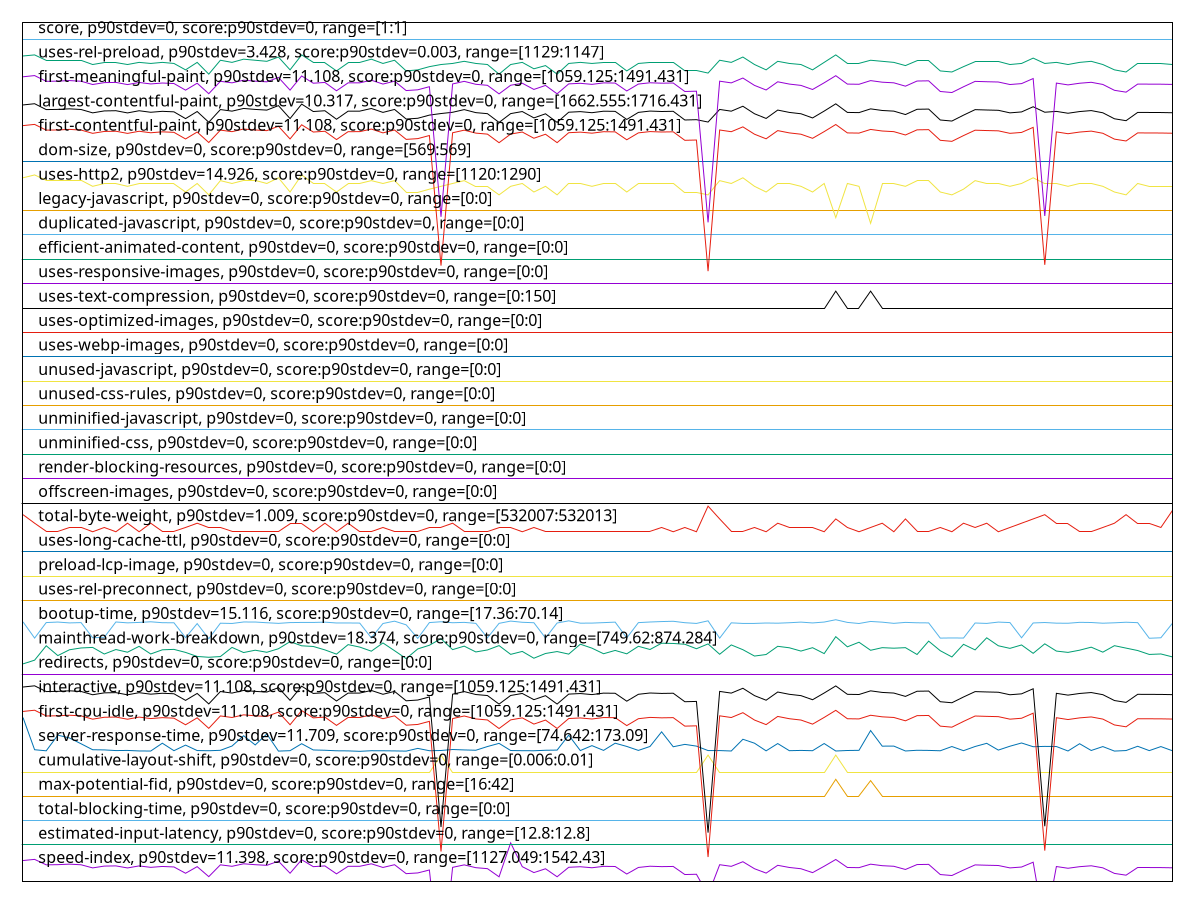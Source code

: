 reset

$speedIndexP90Stdev11398ScoreP90Stdev0Range1127049154243 <<EOF
0 0.859165092420902
1 0.9062742441698397
2 0.6821180355356411
3 0.6897534881236851
4 0.711108894580871
5 0.6855221748144764
6 0.5574454112464942
7 0.6311712735015682
8 0.6394390370070582
9 0.5550195643305003
10 0.6384448374513205
11 0.5798665996274259
12 0.6161787442010827
13 0.5960243308072286
14 0.3379341029366927
15 0.6088335978833115
16 0.19925519530635327
17 0.6831917710558315
18 0.622792159645833
19 0.7257435120412872
20 0.688433191113667
21 0.6627510281899269
22 0.8338328877407726
23 0.33896807047465316
24 0.8920969585050607
25 0.6082291245534286
26 0.6382937191188489
27 0.31376312333766876
28 0.6220803127639272
29 0.6231341642930026
30 0.7249640595895883
31 0.5753688408372781
32 0.6877531586175429
33 0.3215019726795063
34 0.35109332825639683
35 0.47193231905863087
36 -3.923965286793667
37 0.5796598061198317
38 0.6811954183479187
39 0.5659597362418083
40 0.5265456890542559
41 0.1920969585050578
42 1.5823150995825905
43 0.6079825630636044
44 0.3653342426927395
45 0.5216542272400382
46 0.1941251255987595
47 0.5821810961931746
48 0.6047215885207962
49 0.5633469798093387
50 0.6207282013681272
51 0.6149101455679684
52 0.30615550833718075
53 0.5753171424603849
54 0.6258861086632805
55 0.609302860073619
56 0.6168508231007621
57 0.28519380490407187
58 0.2968458236972822
59 -0.5551506432395321
60 0.687876439362455
61 0.6213525586891286
62 0.810250474278746
63 0.5232449465292142
64 0.3441299545680323
65 0.663784995727891
66 0.5747444835162803
67 0.5231773409594282
68 0.36313109647723607
69 0.6246175100301627
70 0.9020349772641865
71 0.5740922886077193
72 0.5669539357975424
73 0.7098363191495274
74 0.6483430882282164
75 0.6234364009579494
76 0.49298151205264773
77 0.6940484302044609
78 0.7015924164333747
79 0.2851659673165088
80 0.2448054421518968
81 0.4694468201692956
82 0.6800063556792608
83 0.6664335433443682
84 0.6552666939343545
85 0.5574056432642607
86 0.5927633562644168
87 0.7907084878112229
88 -1.9461734644904567
89 0.6132200063232176
90 0.5426517218571583
91 0.6072031106119091
92 0.644107798120789
93 0.560189402020324
94 0.3314757826226362
95 0.25920145171893694
96 0.5741081958006085
97 0.5722391006358265
98 0.5700120936309787
99 0.5614619774516605
EOF

$estimatedInputLatencyP90Stdev0ScoreP90Stdev0Range128128 <<EOF
0 1.5000000000001847
1 1.5000000000001847
2 1.5000000000001847
3 1.5000000000001847
4 1.5000000000001847
5 1.5000000000001847
6 1.5000000000001847
7 1.5000000000001847
8 1.5000000000001847
9 1.5000000000001847
10 1.5000000000001847
11 1.5000000000001847
12 1.5000000000001847
13 1.5000000000001847
14 1.5000000000001847
15 1.5000000000001847
16 1.5000000000001847
17 1.5000000000001847
18 1.5000000000001847
19 1.5000000000001847
20 1.5000000000001847
21 1.5000000000001847
22 1.5000000000001847
23 1.5000000000001847
24 1.5000000000001847
25 1.5000000000001847
26 1.5000000000001847
27 1.5000000000001847
28 1.5000000000001847
29 1.5000000000001847
30 1.5000000000001847
31 1.5000000000001847
32 1.5000000000001847
33 1.5000000000001847
34 1.5000000000001847
35 1.5000000000001847
36 1.5000000000001847
37 1.5000000000001847
38 1.5000000000001847
39 1.5000000000001847
40 1.5000000000001847
41 1.5000000000001847
42 1.5000000000001847
43 1.5000000000001847
44 1.5000000000001847
45 1.5000000000001847
46 1.5000000000001847
47 1.5000000000001847
48 1.5000000000001847
49 1.5000000000001847
50 1.5000000000001847
51 1.5000000000001847
52 1.5000000000001847
53 1.5000000000001847
54 1.5000000000001847
55 1.5000000000001847
56 1.5000000000001847
57 1.5000000000001847
58 1.5000000000001847
59 1.5000000000001847
60 1.5000000000001847
61 1.5000000000001847
62 1.5000000000001847
63 1.5000000000001847
64 1.5000000000001847
65 1.5000000000001847
66 1.5000000000001847
67 1.5000000000001847
68 1.5000000000001847
69 1.5000000000001847
70 1.5000000000001847
71 1.5000000000001847
72 1.5000000000001847
73 1.5000000000001847
74 1.5000000000001847
75 1.5000000000001847
76 1.5000000000001847
77 1.5000000000001847
78 1.5000000000001847
79 1.5000000000001847
80 1.5000000000001847
81 1.5000000000001847
82 1.5000000000001847
83 1.5000000000001847
84 1.5000000000001847
85 1.5000000000001847
86 1.5000000000001847
87 1.5000000000001847
88 1.5000000000001847
89 1.5000000000001847
90 1.5000000000001847
91 1.5000000000001847
92 1.5000000000001847
93 1.5000000000001847
94 1.5000000000001847
95 1.5000000000001847
96 1.5000000000001847
97 1.5000000000001847
98 1.5000000000001847
99 1.5000000000001847
EOF

$totalBlockingTimeP90Stdev0ScoreP90Stdev0Range00 <<EOF
0 2.5
1 2.5
2 2.5
3 2.5
4 2.5
5 2.5
6 2.5
7 2.5
8 2.5
9 2.5
10 2.5
11 2.5
12 2.5
13 2.5
14 2.5
15 2.5
16 2.5
17 2.5
18 2.5
19 2.5
20 2.5
21 2.5
22 2.5
23 2.5
24 2.5
25 2.5
26 2.5
27 2.5
28 2.5
29 2.5
30 2.5
31 2.5
32 2.5
33 2.5
34 2.5
35 2.5
36 2.5
37 2.5
38 2.5
39 2.5
40 2.5
41 2.5
42 2.5
43 2.5
44 2.5
45 2.5
46 2.5
47 2.5
48 2.5
49 2.5
50 2.5
51 2.5
52 2.5
53 2.5
54 2.5
55 2.5
56 2.5
57 2.5
58 2.5
59 2.5
60 2.5
61 2.5
62 2.5
63 2.5
64 2.5
65 2.5
66 2.5
67 2.5
68 2.5
69 2.5
70 2.5
71 2.5
72 2.5
73 2.5
74 2.5
75 2.5
76 2.5
77 2.5
78 2.5
79 2.5
80 2.5
81 2.5
82 2.5
83 2.5
84 2.5
85 2.5
86 2.5
87 2.5
88 2.5
89 2.5
90 2.5
91 2.5
92 2.5
93 2.5
94 2.5
95 2.5
96 2.5
97 2.5
98 2.5
99 2.5
EOF

$maxPotentialFidP90Stdev0ScoreP90Stdev0Range1642 <<EOF
0 3.486538461538461
1 3.486538461538461
2 3.486538461538461
3 3.486538461538461
4 3.486538461538461
5 3.486538461538461
6 3.486538461538461
7 3.486538461538461
8 3.486538461538461
9 3.486538461538461
10 3.486538461538461
11 3.486538461538461
12 3.486538461538461
13 3.486538461538461
14 3.486538461538461
15 3.486538461538461
16 3.486538461538461
17 3.486538461538461
18 3.486538461538461
19 3.486538461538461
20 3.486538461538461
21 3.486538461538461
22 3.486538461538461
23 3.486538461538461
24 3.486538461538461
25 3.486538461538461
26 3.486538461538461
27 3.486538461538461
28 3.486538461538461
29 3.486538461538461
30 3.486538461538461
31 3.486538461538461
32 3.486538461538461
33 3.486538461538461
34 3.486538461538461
35 3.486538461538461
36 3.486538461538461
37 3.486538461538461
38 3.486538461538461
39 3.486538461538461
40 3.486538461538461
41 3.486538461538461
42 3.486538461538461
43 3.486538461538461
44 3.486538461538461
45 3.486538461538461
46 3.486538461538461
47 3.486538461538461
48 3.486538461538461
49 3.486538461538461
50 3.486538461538461
51 3.486538461538461
52 3.486538461538461
53 3.486538461538461
54 3.486538461538461
55 3.486538461538461
56 3.486538461538461
57 3.486538461538461
58 3.486538461538461
59 3.486538461538461
60 3.486538461538461
61 3.486538461538461
62 3.486538461538461
63 3.486538461538461
64 3.486538461538461
65 3.486538461538461
66 3.486538461538461
67 3.486538461538461
68 3.486538461538461
69 3.486538461538461
70 4.186538461538461
71 3.486538461538461
72 3.486538461538461
73 4.132692307692308
74 3.486538461538461
75 3.486538461538461
76 3.486538461538461
77 3.486538461538461
78 3.486538461538461
79 3.486538461538461
80 3.486538461538461
81 3.486538461538461
82 3.486538461538461
83 3.486538461538461
84 3.486538461538461
85 3.486538461538461
86 3.486538461538461
87 3.486538461538461
88 3.486538461538461
89 3.486538461538461
90 3.486538461538461
91 3.486538461538461
92 3.486538461538461
93 3.486538461538461
94 3.486538461538461
95 3.486538461538461
96 3.486538461538461
97 3.486538461538461
98 3.486538461538461
99 3.486538461538461
EOF

$cumulativeLayoutShiftP90Stdev0ScoreP90Stdev0Range0006001 <<EOF
0 4.479000000000001
1 4.479000000000001
2 4.479000000000001
3 4.479000000000001
4 4.479000000000001
5 4.479000000000001
6 4.479000000000001
7 4.479000000000001
8 4.479000000000001
9 4.479000000000001
10 4.479000000000001
11 4.479000000000001
12 4.479000000000001
13 4.479000000000001
14 4.479000000000001
15 4.479000000000001
16 4.479000000000001
17 4.479000000000001
18 4.479000000000001
19 4.479000000000001
20 4.479000000000001
21 4.479000000000001
22 4.479000000000001
23 4.479000000000001
24 4.479000000000001
25 4.479000000000001
26 4.479000000000001
27 4.479000000000001
28 4.479000000000001
29 4.479000000000001
30 4.479000000000001
31 4.479000000000001
32 4.479000000000001
33 4.479000000000001
34 4.479000000000001
35 4.479000000000001
36 5.179000000000001
37 4.479000000000001
38 4.479000000000001
39 4.479000000000001
40 4.479000000000001
41 4.479000000000001
42 4.479000000000001
43 4.479000000000001
44 4.479000000000001
45 4.479000000000001
46 4.479000000000001
47 4.479000000000001
48 4.479000000000001
49 4.479000000000001
50 4.479000000000001
51 4.479000000000001
52 4.479000000000001
53 4.479000000000001
54 4.479000000000001
55 4.479000000000001
56 4.479000000000001
57 4.479000000000001
58 4.479000000000001
59 5.179000000000001
60 4.479000000000001
61 4.479000000000001
62 4.479000000000001
63 4.479000000000001
64 4.479000000000001
65 4.479000000000001
66 4.479000000000001
67 4.479000000000001
68 4.479000000000001
69 4.479000000000001
70 5.179000000000001
71 4.479000000000001
72 4.479000000000001
73 4.479000000000001
74 4.479000000000001
75 4.479000000000001
76 4.479000000000001
77 4.479000000000001
78 4.479000000000001
79 4.479000000000001
80 4.479000000000001
81 4.479000000000001
82 4.479000000000001
83 4.479000000000001
84 4.479000000000001
85 4.479000000000001
86 4.479000000000001
87 4.479000000000001
88 4.479000000000001
89 4.479000000000001
90 4.479000000000001
91 4.479000000000001
92 4.479000000000001
93 4.479000000000001
94 4.479000000000001
95 4.479000000000001
96 4.479000000000001
97 4.479000000000001
98 4.479000000000001
99 4.479000000000001
EOF

$serverResponseTimeP90Stdev11709ScoreP90Stdev0Range7464217309 <<EOF
0 6.7181291762151725
1 5.3983507015639445
2 5.354475817151127
3 5.995474088368914
4 5.880116069633739
5 5.642505005427571
6 5.3979004141036455
7 5.391132030716037
8 5.3641851405138095
9 5.3697293048687325
10 5.3482843645720255
11 5.344738350822176
12 5.665652595183532
13 5.359668194427692
14 5.587358863024162
15 5.364987215052466
16 5.357205684879186
17 5.374527680617536
18 5.549788003055522
19 5.971580710006834
20 5.594563462388935
21 6.0430075583966545
22 5.3423461986893415
23 5.359414907731274
24 5.645037872391749
25 5.3891620230772315
26 5.376807260885297
27 5.355080890925903
28 5.350943874884412
29 5.332819804607405
30 5.357557471957544
31 5.35565782173441
32 5.349761870301129
33 5.34113605113979
34 5.4534546295179505
35 5.35764190085635
36 5.367210509387689
37 5.407539380050657
38 5.390147026896634
39 5.377398263176938
40 5.529271780645679
41 5.659432999638161
42 5.366366220399629
43 5.358964620270976
44 5.356558396655007
45 5.376356973424999
46 5.383660073171711
47 5.99461572789772
48 5.364156997547541
49 5.5662516383226786
50 5.371403811361717
51 5.665694809632935
52 5.533282153338961
53 5.370756523137538
54 5.531832790576126
55 6.131503115828408
56 5.519984601777026
57 5.617753266594299
58 5.5465374904514935
59 5.364438427210228
60 5.363988139749929
61 5.3462158565512805
62 5.826588147790776
63 5.665962167812487
64 5.352984239938889
65 5.651637397981747
66 5.359175692517991
67 5.370151449362762
68 5.358584690226349
69 5.6523269006553285
70 5.3460469987536685
71 5.3670416515900765
72 5.373908535359626
73 6.183666103807341
74 5.545088127688658
75 5.547817995416716
76 5.346989788123667
77 5.3761740441442525
78 5.370432879025449
79 5.355967394363365
80 5.529440638443291
81 5.359780766292767
82 5.530890001206126
83 5.661093434648011
84 5.383519358340369
85 5.542161259196719
86 5.675108631849796
87 5.521659108270011
88 5.5352240180114975
89 5.5298487114541865
90 5.346849073292324
91 5.644643870863988
92 5.367829654645599
93 5.527470630804486
94 5.343007558396654
95 5.3649168576367945
96 5.539923893378361
97 5.361849274313512
98 5.527878703815381
99 5.354855747195754
EOF

$firstCpuIdleP90Stdev11108ScoreP90Stdev0Range10591251491431 <<EOF
0 6.967509846587973
1 7.016944686220736
2 6.781722318270337
3 6.789734718413417
4 6.812144400063591
5 6.785294513334126
6 6.650894847184134
7 6.728260412940664
8 6.73693633997059
9 6.6483492408886775
10 6.735893058701958
11 6.6744229263542785
12 6.712527731409718
13 6.691378333532054
14 6.420546689320776
15 6.704819969397079
16 6.275021471722113
17 6.782849062040459
18 6.719467638408652
19 6.827501500337824
20 6.7883492408886745
21 6.761399199157424
22 6.940927039863279
23 6.421631701840148
24 7.002067495330074
25 6.704185654385757
26 6.7357344799491266
27 6.395182435117846
28 6.718720649020309
29 6.719826527165054
30 6.826683567823217
31 6.669703121894994
32 6.787635636500934
33 6.4033033365128595
34 6.434355560192362
35 6.561160138706732
36 1.230539535392115
37 6.674205923850405
38 6.780754153253049
39 6.659829507968681
40 6.618469665355114
41 6.2675098465879735
42 6.621182196653553
43 6.703926920631133
44 6.4492995210842174
45 6.613336721513452
46 6.2696381403759815
47 6.67685168514765
48 6.700504958070027
49 6.657087764794724
50 6.717301786494975
51 6.711196504510951
52 6.387199246850283
53 6.669648871269029
54 6.722714329716624
55 6.705312398155872
56 6.713232989547318
57 6.365202704582494
58 6.377429961050833
59 1.0033879913358383
60 6.78776500337824
61 6.7179569671316735
62 6.916180408171378
63 6.615005971543258
64 6.427048418186882
65 6.762484211676803
66 6.669047941258299
67 6.614935028416998
68 6.446987609792938
69 6.721383102817857
70 7.0124961348913
71 6.668363548746079
72 6.660872789237313
73 6.81080900003974
74 6.746279967012438
75 6.72014368467072
76 6.583248489726163
77 6.794241693493898
78 6.802158111760264
79 6.365173492706969
80 6.3228204463256645
81 6.5585519355351565
82 6.7795063888557685
83 6.765263512976432
84 6.753545377767178
85 6.650853115933387
86 6.687956370970944
87 6.895673671555183
88 1.2651987301776924
89 6.709422926354279
90 6.635370821906921
91 6.703108988116529
92 6.741835588808076
93 6.653774303485555
94 6.413769534199755
95 6.337927159095425
96 6.668380241246371
97 6.66641887246135
98 6.664081922419616
99 6.6551097035094
EOF

$interactiveP90Stdev11108ScoreP90Stdev0Range10591251491431 <<EOF
0 7.967509846587973
1 8.016944686220736
2 7.781722318270337
3 7.789734718413417
4 7.812144400063591
5 7.785294513334126
6 7.650894847184134
7 7.728260412940664
8 7.73693633997059
9 7.6483492408886775
10 7.735893058701958
11 7.6744229263542785
12 7.712527731409718
13 7.691378333532054
14 7.420546689320776
15 7.704819969397079
16 7.275021471722113
17 7.782849062040459
18 7.719467638408652
19 7.827501500337824
20 7.7883492408886745
21 7.761399199157424
22 7.940927039863279
23 7.421631701840148
24 8.002067495330074
25 7.704185654385757
26 7.7357344799491266
27 7.395182435117846
28 7.718720649020309
29 7.719826527165054
30 7.826683567823217
31 7.669703121894994
32 7.787635636500934
33 7.4033033365128595
34 7.434355560192362
35 7.561160138706732
36 2.230539535392115
37 7.674205923850405
38 7.780754153253049
39 7.659829507968681
40 7.618469665355114
41 7.2675098465879735
42 7.621182196653553
43 7.703926920631133
44 7.4492995210842174
45 7.613336721513452
46 7.2696381403759815
47 7.67685168514765
48 7.700504958070027
49 7.657087764794724
50 7.717301786494975
51 7.711196504510951
52 7.387199246850283
53 7.669648871269029
54 7.722714329716624
55 7.705312398155872
56 7.713232989547318
57 7.365202704582494
58 7.377429961050833
59 2.0033879913358383
60 7.78776500337824
61 7.7179569671316735
62 7.916180408171378
63 7.615005971543258
64 7.427048418186882
65 7.762484211676803
66 7.669047941258299
67 7.614935028416998
68 7.446987609792938
69 7.721383102817857
70 8.0124961348913
71 7.668363548746079
72 7.660872789237313
73 7.81080900003974
74 7.746279967012438
75 7.72014368467072
76 7.583248489726163
77 7.794241693493898
78 7.802158111760264
79 7.365173492706969
80 7.3228204463256645
81 7.5585519355351565
82 7.7795063888557685
83 7.765263512976432
84 7.753545377767178
85 7.650853115933387
86 7.687956370970944
87 7.895673671555183
88 2.2651987301776924
89 7.709422926354279
90 7.635370821906921
91 7.703108988116529
92 7.741835588808076
93 7.653774303485555
94 7.413769534199755
95 7.337927159095425
96 7.668380241246371
97 7.66641887246135
98 7.664081922419616
99 7.6551097035094
EOF

$redirectsP90Stdev0ScoreP90Stdev0Range00 <<EOF
0 8.5
1 8.5
2 8.5
3 8.5
4 8.5
5 8.5
6 8.5
7 8.5
8 8.5
9 8.5
10 8.5
11 8.5
12 8.5
13 8.5
14 8.5
15 8.5
16 8.5
17 8.5
18 8.5
19 8.5
20 8.5
21 8.5
22 8.5
23 8.5
24 8.5
25 8.5
26 8.5
27 8.5
28 8.5
29 8.5
30 8.5
31 8.5
32 8.5
33 8.5
34 8.5
35 8.5
36 8.5
37 8.5
38 8.5
39 8.5
40 8.5
41 8.5
42 8.5
43 8.5
44 8.5
45 8.5
46 8.5
47 8.5
48 8.5
49 8.5
50 8.5
51 8.5
52 8.5
53 8.5
54 8.5
55 8.5
56 8.5
57 8.5
58 8.5
59 8.5
60 8.5
61 8.5
62 8.5
63 8.5
64 8.5
65 8.5
66 8.5
67 8.5
68 8.5
69 8.5
70 8.5
71 8.5
72 8.5
73 8.5
74 8.5
75 8.5
76 8.5
77 8.5
78 8.5
79 8.5
80 8.5
81 8.5
82 8.5
83 8.5
84 8.5
85 8.5
86 8.5
87 8.5
88 8.5
89 8.5
90 8.5
91 8.5
92 8.5
93 8.5
94 8.5
95 8.5
96 8.5
97 8.5
98 8.5
99 8.5
EOF

$mainthreadWorkBreakdownP90Stdev18374ScoreP90Stdev0Range74962874284 <<EOF
0 8.91517378189069
1 9.06810082315047
2 9.657369190653922
3 9.25513492509842
4 9.4935264584079
5 9.567502633058954
6 9.58990664144384
7 9.319519607341892
8 9.503440053172454
9 9.39335262538986
10 9.634106242650445
11 9.321738534689917
12 9.491844368321484
13 9.509488419653362
14 9.38515690986247
15 9.219846822434683
16 9.186419755611228
17 9.215874226698707
18 9.590264532951586
19 9.380039061301702
20 9.47577503962371
21 9.390632649930984
22 9.535721867171123
23 9.826723452119232
24 9.656367094432234
25 9.628773659185036
26 9.488838079656428
27 9.314867017741193
28 9.704539291374822
29 9.604222301753676
30 9.436049082263924
31 9.77286078020349
32 9.454909964722125
33 9.131340252569153
34 9.528635615317755
35 9.678627946214025
36 9.9467244746664
37 9.499682192341123
38 9.642480903931698
39 9.404447262129967
40 9.48572442353904
41 9.664777544864258
42 9.305776573444453
43 9.425741806840843
44 9.147481159568489
45 9.341279411012835
46 9.420623958280078
47 9.315582800756687
48 9.721861240349718
49 9.559915333094743
50 9.330864768137431
51 9.46639828212077
52 9.32775111202004
53 9.635788332736851
54 9.504907408354217
55 9.761980878368018
56 9.752031494452684
57 9.719177054041623
58 9.536258704432743
59 9.733492714351454
60 9.309749169180435
61 9.691905721151391
62 9.496568536223736
63 9.236452988394092
64 9.29872611074186
65 9.63550201953066
66 9.574803619816967
67 9.439914310547579
68 9.579169896211468
69 9.33673418886446
70 10.03057845493123
71 9.614171685669007
72 9.802565775346395
73 9.472589805204766
74 9.579778311774636
75 9.557982718952921
76 9.580279359885482
77 9.30026504422517
78 9.84748115956849
79 9.454731018968248
80 9.200091211207123
81 9.717065494145924
82 9.488515977299464
83 9.983730456567313
84 9.6574049798047
85 9.551146991154972
86 9.690653100874279
87 9.347828825604587
88 9.737214786032006
89 9.440272202055322
90 9.386123216933383
91 9.476347666036098
92 9.600249706017696
93 9.395750498491747
94 9.661127051485256
95 9.561525844879593
96 9.462747788741762
97 9.302269236668543
98 9.32166695638837
99 9.200878572524164
EOF

$bootupTimeP90Stdev15116ScoreP90Stdev0Range17367014 <<EOF
0 10.637281186783548
1 9.97197437626433
2 10.60789817936615
3 10.629256911665543
4 10.594150708024276
5 10.606600134861768
6 9.986547875927176
7 10.004366486850978
8 10.632207012811868
9 10.59627478084963
10 10.61397538772758
11 10.639759271746462
12 10.602528995279838
13 10.599106877950103
14 9.99168105192178
15 10.566124747134188
16 9.945600472016185
17 10.582232299393123
18 10.570962913014162
19 10.63167599460553
20 10.630141942009441
21 10.600463924477411
22 10.575447066756576
23 10.607308159136885
24 10.613208361429535
25 10.612913351314903
26 10.625303776129469
27 10.591141604855025
28 10.591613621038437
29 10.58701146325017
30 9.981237693863791
31 10.56966486850978
32 10.665661159811194
33 10.514910991233986
34 9.959465947403912
35 10.60754416722859
36 10.641470330411329
37 10.600817936614972
38 10.615627444369522
39 10.575683074848282
40 9.98076567768038
41 10.575919082939986
42 10.668729265003373
43 10.619816587997304
44 10.60117194875253
45 9.9776975724882
46 10.589548550236008
47 10.679585637221848
48 10.583766351989212
49 10.586362440997977
50 10.605420094403238
51 10.626011800404587
52 9.981001685772085
53 10.605361092380312
54 10.631144976399192
55 10.649258597437628
56 10.661059002022927
57 10.602646999325692
58 10.572968981793663
59 10.679349629130142
60 9.968729265003372
61 10.59662879298719
62 10.57267397167903
63 10.573677006068781
64 10.5901975724882
65 10.58246830748483
66 10.601289952798382
67 10.626660822656778
68 10.59291166554282
69 10.62878489548213
70 10.724132164531357
71 10.615037424140256
72 10.570018880647337
73 10.654037761294674
74 10.624536749831424
75 10.57621409305462
76 10.61533243425489
77 10.599342886041807
78 10.594681726230615
79 9.971738368172623
80 9.978405596763318
81 9.973390424814566
82 10.590138570465275
83 10.573263991908295
84 10.627486850977748
85 10.60754416722859
86 9.984777815239381
87 10.591613621038437
88 10.609904248145652
89 10.583707349966286
90 10.579990222521916
91 10.617220498988537
92 10.610671274443696
93 10.581642279163859
94 10.59863486176669
95 10.621468644639245
96 10.604417060013487
97 9.965189143627782
98 9.985190829399865
99 10.581819285232637
EOF

$usesRelPreconnectP90Stdev0ScoreP90Stdev0Range00 <<EOF
0 11.5
1 11.5
2 11.5
3 11.5
4 11.5
5 11.5
6 11.5
7 11.5
8 11.5
9 11.5
10 11.5
11 11.5
12 11.5
13 11.5
14 11.5
15 11.5
16 11.5
17 11.5
18 11.5
19 11.5
20 11.5
21 11.5
22 11.5
23 11.5
24 11.5
25 11.5
26 11.5
27 11.5
28 11.5
29 11.5
30 11.5
31 11.5
32 11.5
33 11.5
34 11.5
35 11.5
36 11.5
37 11.5
38 11.5
39 11.5
40 11.5
41 11.5
42 11.5
43 11.5
44 11.5
45 11.5
46 11.5
47 11.5
48 11.5
49 11.5
50 11.5
51 11.5
52 11.5
53 11.5
54 11.5
55 11.5
56 11.5
57 11.5
58 11.5
59 11.5
60 11.5
61 11.5
62 11.5
63 11.5
64 11.5
65 11.5
66 11.5
67 11.5
68 11.5
69 11.5
70 11.5
71 11.5
72 11.5
73 11.5
74 11.5
75 11.5
76 11.5
77 11.5
78 11.5
79 11.5
80 11.5
81 11.5
82 11.5
83 11.5
84 11.5
85 11.5
86 11.5
87 11.5
88 11.5
89 11.5
90 11.5
91 11.5
92 11.5
93 11.5
94 11.5
95 11.5
96 11.5
97 11.5
98 11.5
99 11.5
EOF

$preloadLcpImageP90Stdev0ScoreP90Stdev0Range00 <<EOF
0 12.5
1 12.5
2 12.5
3 12.5
4 12.5
5 12.5
6 12.5
7 12.5
8 12.5
9 12.5
10 12.5
11 12.5
12 12.5
13 12.5
14 12.5
15 12.5
16 12.5
17 12.5
18 12.5
19 12.5
20 12.5
21 12.5
22 12.5
23 12.5
24 12.5
25 12.5
26 12.5
27 12.5
28 12.5
29 12.5
30 12.5
31 12.5
32 12.5
33 12.5
34 12.5
35 12.5
36 12.5
37 12.5
38 12.5
39 12.5
40 12.5
41 12.5
42 12.5
43 12.5
44 12.5
45 12.5
46 12.5
47 12.5
48 12.5
49 12.5
50 12.5
51 12.5
52 12.5
53 12.5
54 12.5
55 12.5
56 12.5
57 12.5
58 12.5
59 12.5
60 12.5
61 12.5
62 12.5
63 12.5
64 12.5
65 12.5
66 12.5
67 12.5
68 12.5
69 12.5
70 12.5
71 12.5
72 12.5
73 12.5
74 12.5
75 12.5
76 12.5
77 12.5
78 12.5
79 12.5
80 12.5
81 12.5
82 12.5
83 12.5
84 12.5
85 12.5
86 12.5
87 12.5
88 12.5
89 12.5
90 12.5
91 12.5
92 12.5
93 12.5
94 12.5
95 12.5
96 12.5
97 12.5
98 12.5
99 12.5
EOF

$usesLongCacheTtlP90Stdev0ScoreP90Stdev0Range00 <<EOF
0 13.5
1 13.5
2 13.5
3 13.5
4 13.5
5 13.5
6 13.5
7 13.5
8 13.5
9 13.5
10 13.5
11 13.5
12 13.5
13 13.5
14 13.5
15 13.5
16 13.5
17 13.5
18 13.5
19 13.5
20 13.5
21 13.5
22 13.5
23 13.5
24 13.5
25 13.5
26 13.5
27 13.5
28 13.5
29 13.5
30 13.5
31 13.5
32 13.5
33 13.5
34 13.5
35 13.5
36 13.5
37 13.5
38 13.5
39 13.5
40 13.5
41 13.5
42 13.5
43 13.5
44 13.5
45 13.5
46 13.5
47 13.5
48 13.5
49 13.5
50 13.5
51 13.5
52 13.5
53 13.5
54 13.5
55 13.5
56 13.5
57 13.5
58 13.5
59 13.5
60 13.5
61 13.5
62 13.5
63 13.5
64 13.5
65 13.5
66 13.5
67 13.5
68 13.5
69 13.5
70 13.5
71 13.5
72 13.5
73 13.5
74 13.5
75 13.5
76 13.5
77 13.5
78 13.5
79 13.5
80 13.5
81 13.5
82 13.5
83 13.5
84 13.5
85 13.5
86 13.5
87 13.5
88 13.5
89 13.5
90 13.5
91 13.5
92 13.5
93 13.5
94 13.5
95 13.5
96 13.5
97 13.5
98 13.5
99 13.5
EOF

$totalByteWeightP90Stdev1009ScoreP90Stdev0Range532007532013 <<EOF
0 15.02850000000035
1 14.67850000000908
2 14.32850000000326
3 14.32850000000326
4 14.50350000000617
5 14.50350000000617
6 14.32850000000326
7 14.50350000000617
8 14.32850000000326
9 14.67850000000908
10 14.32850000000326
11 14.67850000000908
12 14.32850000000326
13 14.32850000000326
14 14.50350000000617
15 14.67850000000908
16 14.50350000000617
17 14.50350000000617
18 14.32850000000326
19 14.32850000000326
20 14.32850000000326
21 14.32850000000326
22 14.32850000000326
23 14.67850000000908
24 14.67850000000908
25 14.32850000000326
26 14.67850000000908
27 14.32850000000326
28 14.67850000000908
29 14.32850000000326
30 14.32850000000326
31 14.50350000000617
32 14.32850000000326
33 14.32850000000326
34 14.32850000000326
35 14.50350000000617
36 14.50350000000617
37 14.67850000000908
38 14.32850000000326
39 14.32850000000326
40 14.32850000000326
41 14.50350000000617
42 14.50350000000617
43 14.32850000000326
44 14.50350000000617
45 14.32850000000326
46 14.32850000000326
47 14.32850000000326
48 14.32850000000326
49 14.32850000000326
50 14.32850000000326
51 14.32850000000326
52 14.32850000000326
53 14.32850000000326
54 14.32850000000326
55 14.50350000000617
56 14.32850000000326
57 14.50350000000617
58 14.32850000000326
59 15.37850000000617
60 14.85350000001199
61 14.32850000000326
62 14.32850000000326
63 14.50350000000617
64 14.32850000000326
65 14.67850000000908
66 14.50350000000617
67 14.50350000000617
68 14.50350000000617
69 14.32850000000326
70 14.85350000001199
71 14.50350000000617
72 14.32850000000326
73 14.50350000000617
74 14.67850000000908
75 14.32850000000326
76 14.85350000001199
77 14.32850000000326
78 14.32850000000326
79 14.50350000000617
80 14.32850000000326
81 14.67850000000908
82 14.50350000000617
83 14.67850000000908
84 14.32850000000326
85 14.50350000000617
86 14.67850000000908
87 14.85350000001199
88 15.02850000000035
89 14.67850000000908
90 14.67850000000908
91 14.32850000000326
92 14.32850000000326
93 14.50350000000617
94 14.67850000000908
95 15.02850000000035
96 14.67850000000908
97 14.67850000000908
98 14.50350000000617
99 15.20350000000326
EOF

$offscreenImagesP90Stdev0ScoreP90Stdev0Range00 <<EOF
0 15.5
1 15.5
2 15.5
3 15.5
4 15.5
5 15.5
6 15.5
7 15.5
8 15.5
9 15.5
10 15.5
11 15.5
12 15.5
13 15.5
14 15.5
15 15.5
16 15.5
17 15.5
18 15.5
19 15.5
20 15.5
21 15.5
22 15.5
23 15.5
24 15.5
25 15.5
26 15.5
27 15.5
28 15.5
29 15.5
30 15.5
31 15.5
32 15.5
33 15.5
34 15.5
35 15.5
36 15.5
37 15.5
38 15.5
39 15.5
40 15.5
41 15.5
42 15.5
43 15.5
44 15.5
45 15.5
46 15.5
47 15.5
48 15.5
49 15.5
50 15.5
51 15.5
52 15.5
53 15.5
54 15.5
55 15.5
56 15.5
57 15.5
58 15.5
59 15.5
60 15.5
61 15.5
62 15.5
63 15.5
64 15.5
65 15.5
66 15.5
67 15.5
68 15.5
69 15.5
70 15.5
71 15.5
72 15.5
73 15.5
74 15.5
75 15.5
76 15.5
77 15.5
78 15.5
79 15.5
80 15.5
81 15.5
82 15.5
83 15.5
84 15.5
85 15.5
86 15.5
87 15.5
88 15.5
89 15.5
90 15.5
91 15.5
92 15.5
93 15.5
94 15.5
95 15.5
96 15.5
97 15.5
98 15.5
99 15.5
EOF

$renderBlockingResourcesP90Stdev0ScoreP90Stdev0Range00 <<EOF
0 16.5
1 16.5
2 16.5
3 16.5
4 16.5
5 16.5
6 16.5
7 16.5
8 16.5
9 16.5
10 16.5
11 16.5
12 16.5
13 16.5
14 16.5
15 16.5
16 16.5
17 16.5
18 16.5
19 16.5
20 16.5
21 16.5
22 16.5
23 16.5
24 16.5
25 16.5
26 16.5
27 16.5
28 16.5
29 16.5
30 16.5
31 16.5
32 16.5
33 16.5
34 16.5
35 16.5
36 16.5
37 16.5
38 16.5
39 16.5
40 16.5
41 16.5
42 16.5
43 16.5
44 16.5
45 16.5
46 16.5
47 16.5
48 16.5
49 16.5
50 16.5
51 16.5
52 16.5
53 16.5
54 16.5
55 16.5
56 16.5
57 16.5
58 16.5
59 16.5
60 16.5
61 16.5
62 16.5
63 16.5
64 16.5
65 16.5
66 16.5
67 16.5
68 16.5
69 16.5
70 16.5
71 16.5
72 16.5
73 16.5
74 16.5
75 16.5
76 16.5
77 16.5
78 16.5
79 16.5
80 16.5
81 16.5
82 16.5
83 16.5
84 16.5
85 16.5
86 16.5
87 16.5
88 16.5
89 16.5
90 16.5
91 16.5
92 16.5
93 16.5
94 16.5
95 16.5
96 16.5
97 16.5
98 16.5
99 16.5
EOF

$unminifiedCssP90Stdev0ScoreP90Stdev0Range00 <<EOF
0 17.5
1 17.5
2 17.5
3 17.5
4 17.5
5 17.5
6 17.5
7 17.5
8 17.5
9 17.5
10 17.5
11 17.5
12 17.5
13 17.5
14 17.5
15 17.5
16 17.5
17 17.5
18 17.5
19 17.5
20 17.5
21 17.5
22 17.5
23 17.5
24 17.5
25 17.5
26 17.5
27 17.5
28 17.5
29 17.5
30 17.5
31 17.5
32 17.5
33 17.5
34 17.5
35 17.5
36 17.5
37 17.5
38 17.5
39 17.5
40 17.5
41 17.5
42 17.5
43 17.5
44 17.5
45 17.5
46 17.5
47 17.5
48 17.5
49 17.5
50 17.5
51 17.5
52 17.5
53 17.5
54 17.5
55 17.5
56 17.5
57 17.5
58 17.5
59 17.5
60 17.5
61 17.5
62 17.5
63 17.5
64 17.5
65 17.5
66 17.5
67 17.5
68 17.5
69 17.5
70 17.5
71 17.5
72 17.5
73 17.5
74 17.5
75 17.5
76 17.5
77 17.5
78 17.5
79 17.5
80 17.5
81 17.5
82 17.5
83 17.5
84 17.5
85 17.5
86 17.5
87 17.5
88 17.5
89 17.5
90 17.5
91 17.5
92 17.5
93 17.5
94 17.5
95 17.5
96 17.5
97 17.5
98 17.5
99 17.5
EOF

$unminifiedJavascriptP90Stdev0ScoreP90Stdev0Range00 <<EOF
0 18.5
1 18.5
2 18.5
3 18.5
4 18.5
5 18.5
6 18.5
7 18.5
8 18.5
9 18.5
10 18.5
11 18.5
12 18.5
13 18.5
14 18.5
15 18.5
16 18.5
17 18.5
18 18.5
19 18.5
20 18.5
21 18.5
22 18.5
23 18.5
24 18.5
25 18.5
26 18.5
27 18.5
28 18.5
29 18.5
30 18.5
31 18.5
32 18.5
33 18.5
34 18.5
35 18.5
36 18.5
37 18.5
38 18.5
39 18.5
40 18.5
41 18.5
42 18.5
43 18.5
44 18.5
45 18.5
46 18.5
47 18.5
48 18.5
49 18.5
50 18.5
51 18.5
52 18.5
53 18.5
54 18.5
55 18.5
56 18.5
57 18.5
58 18.5
59 18.5
60 18.5
61 18.5
62 18.5
63 18.5
64 18.5
65 18.5
66 18.5
67 18.5
68 18.5
69 18.5
70 18.5
71 18.5
72 18.5
73 18.5
74 18.5
75 18.5
76 18.5
77 18.5
78 18.5
79 18.5
80 18.5
81 18.5
82 18.5
83 18.5
84 18.5
85 18.5
86 18.5
87 18.5
88 18.5
89 18.5
90 18.5
91 18.5
92 18.5
93 18.5
94 18.5
95 18.5
96 18.5
97 18.5
98 18.5
99 18.5
EOF

$unusedCssRulesP90Stdev0ScoreP90Stdev0Range00 <<EOF
0 19.5
1 19.5
2 19.5
3 19.5
4 19.5
5 19.5
6 19.5
7 19.5
8 19.5
9 19.5
10 19.5
11 19.5
12 19.5
13 19.5
14 19.5
15 19.5
16 19.5
17 19.5
18 19.5
19 19.5
20 19.5
21 19.5
22 19.5
23 19.5
24 19.5
25 19.5
26 19.5
27 19.5
28 19.5
29 19.5
30 19.5
31 19.5
32 19.5
33 19.5
34 19.5
35 19.5
36 19.5
37 19.5
38 19.5
39 19.5
40 19.5
41 19.5
42 19.5
43 19.5
44 19.5
45 19.5
46 19.5
47 19.5
48 19.5
49 19.5
50 19.5
51 19.5
52 19.5
53 19.5
54 19.5
55 19.5
56 19.5
57 19.5
58 19.5
59 19.5
60 19.5
61 19.5
62 19.5
63 19.5
64 19.5
65 19.5
66 19.5
67 19.5
68 19.5
69 19.5
70 19.5
71 19.5
72 19.5
73 19.5
74 19.5
75 19.5
76 19.5
77 19.5
78 19.5
79 19.5
80 19.5
81 19.5
82 19.5
83 19.5
84 19.5
85 19.5
86 19.5
87 19.5
88 19.5
89 19.5
90 19.5
91 19.5
92 19.5
93 19.5
94 19.5
95 19.5
96 19.5
97 19.5
98 19.5
99 19.5
EOF

$unusedJavascriptP90Stdev0ScoreP90Stdev0Range00 <<EOF
0 20.5
1 20.5
2 20.5
3 20.5
4 20.5
5 20.5
6 20.5
7 20.5
8 20.5
9 20.5
10 20.5
11 20.5
12 20.5
13 20.5
14 20.5
15 20.5
16 20.5
17 20.5
18 20.5
19 20.5
20 20.5
21 20.5
22 20.5
23 20.5
24 20.5
25 20.5
26 20.5
27 20.5
28 20.5
29 20.5
30 20.5
31 20.5
32 20.5
33 20.5
34 20.5
35 20.5
36 20.5
37 20.5
38 20.5
39 20.5
40 20.5
41 20.5
42 20.5
43 20.5
44 20.5
45 20.5
46 20.5
47 20.5
48 20.5
49 20.5
50 20.5
51 20.5
52 20.5
53 20.5
54 20.5
55 20.5
56 20.5
57 20.5
58 20.5
59 20.5
60 20.5
61 20.5
62 20.5
63 20.5
64 20.5
65 20.5
66 20.5
67 20.5
68 20.5
69 20.5
70 20.5
71 20.5
72 20.5
73 20.5
74 20.5
75 20.5
76 20.5
77 20.5
78 20.5
79 20.5
80 20.5
81 20.5
82 20.5
83 20.5
84 20.5
85 20.5
86 20.5
87 20.5
88 20.5
89 20.5
90 20.5
91 20.5
92 20.5
93 20.5
94 20.5
95 20.5
96 20.5
97 20.5
98 20.5
99 20.5
EOF

$usesWebpImagesP90Stdev0ScoreP90Stdev0Range00 <<EOF
0 21.5
1 21.5
2 21.5
3 21.5
4 21.5
5 21.5
6 21.5
7 21.5
8 21.5
9 21.5
10 21.5
11 21.5
12 21.5
13 21.5
14 21.5
15 21.5
16 21.5
17 21.5
18 21.5
19 21.5
20 21.5
21 21.5
22 21.5
23 21.5
24 21.5
25 21.5
26 21.5
27 21.5
28 21.5
29 21.5
30 21.5
31 21.5
32 21.5
33 21.5
34 21.5
35 21.5
36 21.5
37 21.5
38 21.5
39 21.5
40 21.5
41 21.5
42 21.5
43 21.5
44 21.5
45 21.5
46 21.5
47 21.5
48 21.5
49 21.5
50 21.5
51 21.5
52 21.5
53 21.5
54 21.5
55 21.5
56 21.5
57 21.5
58 21.5
59 21.5
60 21.5
61 21.5
62 21.5
63 21.5
64 21.5
65 21.5
66 21.5
67 21.5
68 21.5
69 21.5
70 21.5
71 21.5
72 21.5
73 21.5
74 21.5
75 21.5
76 21.5
77 21.5
78 21.5
79 21.5
80 21.5
81 21.5
82 21.5
83 21.5
84 21.5
85 21.5
86 21.5
87 21.5
88 21.5
89 21.5
90 21.5
91 21.5
92 21.5
93 21.5
94 21.5
95 21.5
96 21.5
97 21.5
98 21.5
99 21.5
EOF

$usesOptimizedImagesP90Stdev0ScoreP90Stdev0Range00 <<EOF
0 22.5
1 22.5
2 22.5
3 22.5
4 22.5
5 22.5
6 22.5
7 22.5
8 22.5
9 22.5
10 22.5
11 22.5
12 22.5
13 22.5
14 22.5
15 22.5
16 22.5
17 22.5
18 22.5
19 22.5
20 22.5
21 22.5
22 22.5
23 22.5
24 22.5
25 22.5
26 22.5
27 22.5
28 22.5
29 22.5
30 22.5
31 22.5
32 22.5
33 22.5
34 22.5
35 22.5
36 22.5
37 22.5
38 22.5
39 22.5
40 22.5
41 22.5
42 22.5
43 22.5
44 22.5
45 22.5
46 22.5
47 22.5
48 22.5
49 22.5
50 22.5
51 22.5
52 22.5
53 22.5
54 22.5
55 22.5
56 22.5
57 22.5
58 22.5
59 22.5
60 22.5
61 22.5
62 22.5
63 22.5
64 22.5
65 22.5
66 22.5
67 22.5
68 22.5
69 22.5
70 22.5
71 22.5
72 22.5
73 22.5
74 22.5
75 22.5
76 22.5
77 22.5
78 22.5
79 22.5
80 22.5
81 22.5
82 22.5
83 22.5
84 22.5
85 22.5
86 22.5
87 22.5
88 22.5
89 22.5
90 22.5
91 22.5
92 22.5
93 22.5
94 22.5
95 22.5
96 22.5
97 22.5
98 22.5
99 22.5
EOF

$usesTextCompressionP90Stdev0ScoreP90Stdev0Range0150 <<EOF
0 23.486
1 23.486
2 23.486
3 23.486
4 23.486
5 23.486
6 23.486
7 23.486
8 23.486
9 23.486
10 23.486
11 23.486
12 23.486
13 23.486
14 23.486
15 23.486
16 23.486
17 23.486
18 23.486
19 23.486
20 23.486
21 23.486
22 23.486
23 23.486
24 23.486
25 23.486
26 23.486
27 23.486
28 23.486
29 23.486
30 23.486
31 23.486
32 23.486
33 23.486
34 23.486
35 23.486
36 23.486
37 23.486
38 23.486
39 23.486
40 23.486
41 23.486
42 23.486
43 23.486
44 23.486
45 23.486
46 23.486
47 23.486
48 23.486
49 23.486
50 23.486
51 23.486
52 23.486
53 23.486
54 23.486
55 23.486
56 23.486
57 23.486
58 23.486
59 23.486
60 23.486
61 23.486
62 23.486
63 23.486
64 23.486
65 23.486
66 23.486
67 23.486
68 23.486
69 23.486
70 24.186
71 23.486
72 23.486
73 24.186
74 23.486
75 23.486
76 23.486
77 23.486
78 23.486
79 23.486
80 23.486
81 23.486
82 23.486
83 23.486
84 23.486
85 23.486
86 23.486
87 23.486
88 23.486
89 23.486
90 23.486
91 23.486
92 23.486
93 23.486
94 23.486
95 23.486
96 23.486
97 23.486
98 23.486
99 23.486
EOF

$usesResponsiveImagesP90Stdev0ScoreP90Stdev0Range00 <<EOF
0 24.5
1 24.5
2 24.5
3 24.5
4 24.5
5 24.5
6 24.5
7 24.5
8 24.5
9 24.5
10 24.5
11 24.5
12 24.5
13 24.5
14 24.5
15 24.5
16 24.5
17 24.5
18 24.5
19 24.5
20 24.5
21 24.5
22 24.5
23 24.5
24 24.5
25 24.5
26 24.5
27 24.5
28 24.5
29 24.5
30 24.5
31 24.5
32 24.5
33 24.5
34 24.5
35 24.5
36 24.5
37 24.5
38 24.5
39 24.5
40 24.5
41 24.5
42 24.5
43 24.5
44 24.5
45 24.5
46 24.5
47 24.5
48 24.5
49 24.5
50 24.5
51 24.5
52 24.5
53 24.5
54 24.5
55 24.5
56 24.5
57 24.5
58 24.5
59 24.5
60 24.5
61 24.5
62 24.5
63 24.5
64 24.5
65 24.5
66 24.5
67 24.5
68 24.5
69 24.5
70 24.5
71 24.5
72 24.5
73 24.5
74 24.5
75 24.5
76 24.5
77 24.5
78 24.5
79 24.5
80 24.5
81 24.5
82 24.5
83 24.5
84 24.5
85 24.5
86 24.5
87 24.5
88 24.5
89 24.5
90 24.5
91 24.5
92 24.5
93 24.5
94 24.5
95 24.5
96 24.5
97 24.5
98 24.5
99 24.5
EOF

$efficientAnimatedContentP90Stdev0ScoreP90Stdev0Range00 <<EOF
0 25.5
1 25.5
2 25.5
3 25.5
4 25.5
5 25.5
6 25.5
7 25.5
8 25.5
9 25.5
10 25.5
11 25.5
12 25.5
13 25.5
14 25.5
15 25.5
16 25.5
17 25.5
18 25.5
19 25.5
20 25.5
21 25.5
22 25.5
23 25.5
24 25.5
25 25.5
26 25.5
27 25.5
28 25.5
29 25.5
30 25.5
31 25.5
32 25.5
33 25.5
34 25.5
35 25.5
36 25.5
37 25.5
38 25.5
39 25.5
40 25.5
41 25.5
42 25.5
43 25.5
44 25.5
45 25.5
46 25.5
47 25.5
48 25.5
49 25.5
50 25.5
51 25.5
52 25.5
53 25.5
54 25.5
55 25.5
56 25.5
57 25.5
58 25.5
59 25.5
60 25.5
61 25.5
62 25.5
63 25.5
64 25.5
65 25.5
66 25.5
67 25.5
68 25.5
69 25.5
70 25.5
71 25.5
72 25.5
73 25.5
74 25.5
75 25.5
76 25.5
77 25.5
78 25.5
79 25.5
80 25.5
81 25.5
82 25.5
83 25.5
84 25.5
85 25.5
86 25.5
87 25.5
88 25.5
89 25.5
90 25.5
91 25.5
92 25.5
93 25.5
94 25.5
95 25.5
96 25.5
97 25.5
98 25.5
99 25.5
EOF

$duplicatedJavascriptP90Stdev0ScoreP90Stdev0Range00 <<EOF
0 26.5
1 26.5
2 26.5
3 26.5
4 26.5
5 26.5
6 26.5
7 26.5
8 26.5
9 26.5
10 26.5
11 26.5
12 26.5
13 26.5
14 26.5
15 26.5
16 26.5
17 26.5
18 26.5
19 26.5
20 26.5
21 26.5
22 26.5
23 26.5
24 26.5
25 26.5
26 26.5
27 26.5
28 26.5
29 26.5
30 26.5
31 26.5
32 26.5
33 26.5
34 26.5
35 26.5
36 26.5
37 26.5
38 26.5
39 26.5
40 26.5
41 26.5
42 26.5
43 26.5
44 26.5
45 26.5
46 26.5
47 26.5
48 26.5
49 26.5
50 26.5
51 26.5
52 26.5
53 26.5
54 26.5
55 26.5
56 26.5
57 26.5
58 26.5
59 26.5
60 26.5
61 26.5
62 26.5
63 26.5
64 26.5
65 26.5
66 26.5
67 26.5
68 26.5
69 26.5
70 26.5
71 26.5
72 26.5
73 26.5
74 26.5
75 26.5
76 26.5
77 26.5
78 26.5
79 26.5
80 26.5
81 26.5
82 26.5
83 26.5
84 26.5
85 26.5
86 26.5
87 26.5
88 26.5
89 26.5
90 26.5
91 26.5
92 26.5
93 26.5
94 26.5
95 26.5
96 26.5
97 26.5
98 26.5
99 26.5
EOF

$legacyJavascriptP90Stdev0ScoreP90Stdev0Range00 <<EOF
0 27.5
1 27.5
2 27.5
3 27.5
4 27.5
5 27.5
6 27.5
7 27.5
8 27.5
9 27.5
10 27.5
11 27.5
12 27.5
13 27.5
14 27.5
15 27.5
16 27.5
17 27.5
18 27.5
19 27.5
20 27.5
21 27.5
22 27.5
23 27.5
24 27.5
25 27.5
26 27.5
27 27.5
28 27.5
29 27.5
30 27.5
31 27.5
32 27.5
33 27.5
34 27.5
35 27.5
36 27.5
37 27.5
38 27.5
39 27.5
40 27.5
41 27.5
42 27.5
43 27.5
44 27.5
45 27.5
46 27.5
47 27.5
48 27.5
49 27.5
50 27.5
51 27.5
52 27.5
53 27.5
54 27.5
55 27.5
56 27.5
57 27.5
58 27.5
59 27.5
60 27.5
61 27.5
62 27.5
63 27.5
64 27.5
65 27.5
66 27.5
67 27.5
68 27.5
69 27.5
70 27.5
71 27.5
72 27.5
73 27.5
74 27.5
75 27.5
76 27.5
77 27.5
78 27.5
79 27.5
80 27.5
81 27.5
82 27.5
83 27.5
84 27.5
85 27.5
86 27.5
87 27.5
88 27.5
89 27.5
90 27.5
91 27.5
92 27.5
93 27.5
94 27.5
95 27.5
96 27.5
97 27.5
98 27.5
99 27.5
EOF

$usesHttp2P90Stdev14926ScoreP90Stdev0Range11201290 <<EOF
0 28.830166666666667
1 28.946833333333334
2 28.7135
3 28.7135
4 28.7135
5 28.7135
6 28.48016666666667
7 28.596833333333336
8 28.596833333333336
9 28.48016666666667
10 28.596833333333336
11 28.596833333333336
12 28.596833333333336
13 28.596833333333336
14 28.246833333333335
15 28.596833333333336
16 28.130166666666668
17 28.7135
18 28.596833333333336
19 28.7135
20 28.7135
21 28.596833333333336
22 28.830166666666667
23 28.246833333333335
24 28.946833333333334
25 28.596833333333336
26 28.596833333333336
27 28.246833333333335
28 28.596833333333336
29 28.596833333333336
30 28.7135
31 28.596833333333336
32 28.7135
33 28.246833333333335
34 28.246833333333335
35 28.363500000000002
36 28.48016666666667
37 28.596833333333336
38 28.7135
39 28.48016666666667
40 28.48016666666667
41 28.130166666666668
42 28.48016666666667
43 28.596833333333336
44 28.246833333333335
45 28.48016666666667
46 28.130166666666668
47 28.596833333333336
48 28.596833333333336
49 28.48016666666667
50 28.596833333333336
51 28.596833333333336
52 28.246833333333335
53 28.596833333333336
54 28.596833333333336
55 28.596833333333336
56 28.596833333333336
57 28.246833333333335
58 28.246833333333335
59 28.130166666666668
60 28.7135
61 28.596833333333336
62 28.830166666666667
63 28.48016666666667
64 28.246833333333335
65 28.596833333333336
66 28.596833333333336
67 28.48016666666667
68 28.246833333333335
69 28.596833333333336
70 27.196833333333334
71 28.596833333333336
72 28.48016666666667
73 26.9635
74 28.596833333333336
75 28.596833333333336
76 28.48016666666667
77 28.7135
78 28.7135
79 28.246833333333335
80 28.130166666666668
81 28.363500000000002
82 28.7135
83 28.596833333333336
84 28.596833333333336
85 28.48016666666667
86 28.596833333333336
87 28.830166666666667
88 28.596833333333336
89 28.596833333333336
90 28.48016666666667
91 28.596833333333336
92 28.596833333333336
93 28.48016666666667
94 28.246833333333335
95 28.130166666666668
96 28.596833333333336
97 28.48016666666667
98 28.48016666666667
99 28.48016666666667
EOF

$domSizeP90Stdev0ScoreP90Stdev0Range569569 <<EOF
0 29.5
1 29.5
2 29.5
3 29.5
4 29.5
5 29.5
6 29.5
7 29.5
8 29.5
9 29.5
10 29.5
11 29.5
12 29.5
13 29.5
14 29.5
15 29.5
16 29.5
17 29.5
18 29.5
19 29.5
20 29.5
21 29.5
22 29.5
23 29.5
24 29.5
25 29.5
26 29.5
27 29.5
28 29.5
29 29.5
30 29.5
31 29.5
32 29.5
33 29.5
34 29.5
35 29.5
36 29.5
37 29.5
38 29.5
39 29.5
40 29.5
41 29.5
42 29.5
43 29.5
44 29.5
45 29.5
46 29.5
47 29.5
48 29.5
49 29.5
50 29.5
51 29.5
52 29.5
53 29.5
54 29.5
55 29.5
56 29.5
57 29.5
58 29.5
59 29.5
60 29.5
61 29.5
62 29.5
63 29.5
64 29.5
65 29.5
66 29.5
67 29.5
68 29.5
69 29.5
70 29.5
71 29.5
72 29.5
73 29.5
74 29.5
75 29.5
76 29.5
77 29.5
78 29.5
79 29.5
80 29.5
81 29.5
82 29.5
83 29.5
84 29.5
85 29.5
86 29.5
87 29.5
88 29.5
89 29.5
90 29.5
91 29.5
92 29.5
93 29.5
94 29.5
95 29.5
96 29.5
97 29.5
98 29.5
99 29.5
EOF

$firstContentfulPaintP90Stdev11108ScoreP90Stdev0Range10591251491431 <<EOF
0 30.967509846587973
1 31.016944686220736
2 30.781722318270337
3 30.789734718413417
4 30.81214440006359
5 30.785294513334126
6 30.650894847184134
7 30.728260412940664
8 30.73693633997059
9 30.648349240888678
10 30.735893058701958
11 30.67442292635428
12 30.71252773140972
13 30.691378333532054
14 30.420546689320776
15 30.70481996939708
16 30.275021471722113
17 30.78284906204046
18 30.719467638408652
19 30.827501500337824
20 30.788349240888675
21 30.761399199157424
22 30.94092703986328
23 30.42163170184015
24 31.002067495330074
25 30.704185654385757
26 30.735734479949127
27 30.395182435117846
28 30.71872064902031
29 30.719826527165054
30 30.826683567823217
31 30.669703121894994
32 30.787635636500934
33 30.40330333651286
34 30.434355560192362
35 30.561160138706732
36 25.230539535392115
37 30.674205923850405
38 30.78075415325305
39 30.65982950796868
40 30.618469665355114
41 30.267509846587973
42 30.621182196653553
43 30.703926920631133
44 30.449299521084217
45 30.613336721513452
46 30.26963814037598
47 30.67685168514765
48 30.700504958070027
49 30.657087764794724
50 30.717301786494975
51 30.71119650451095
52 30.387199246850283
53 30.66964887126903
54 30.722714329716624
55 30.705312398155872
56 30.71323298954732
57 30.365202704582494
58 30.377429961050833
59 25.00338799133584
60 30.78776500337824
61 30.717956967131673
62 30.91618040817138
63 30.61500597154326
64 30.42704841818688
65 30.762484211676803
66 30.6690479412583
67 30.614935028416998
68 30.446987609792938
69 30.721383102817857
70 31.0124961348913
71 30.66836354874608
72 30.660872789237313
73 30.81080900003974
74 30.746279967012438
75 30.72014368467072
76 30.583248489726163
77 30.7942416934939
78 30.802158111760264
79 30.36517349270697
80 30.322820446325665
81 30.558551935535156
82 30.77950638885577
83 30.765263512976432
84 30.75354537776718
85 30.650853115933387
86 30.687956370970944
87 30.895673671555183
88 25.265198730177694
89 30.70942292635428
90 30.63537082190692
91 30.70310898811653
92 30.741835588808076
93 30.653774303485555
94 30.413769534199755
95 30.337927159095425
96 30.66838024124637
97 30.66641887246135
98 30.664081922419616
99 30.6551097035094
EOF

$largestContentfulPaintP90Stdev10317ScoreP90Stdev0Range16625551716431 <<EOF
0 31.813727486186153
1 31.86430016588804
2 31.623663692472817
3 31.631860513765037
4 31.654785998316715
5 31.627318108632263
6 31.489824969810805
7 31.56897125623604
8 31.57784687679152
9 31.487220771379423
10 31.57677958235243
11 31.513894594001183
12 31.552876456094545
13 31.531240263225293
14 31.25417489601502
15 31.54499128477854
16 31.105300129295088
17 31.624816370467034
18 31.55997609870338
19 31.670496572460134
20 31.630443146749926
21 31.602872796799325
22 31.786532823878108
23 31.25528488223167
24 31.849080547186603
25 31.544342369759576
26 31.576617353597687
27 31.22822683361184
28 31.55921191588499
29 31.560343247990424
30 31.669659813619884
31 31.509066153958734
32 31.629713117353585
33 31.23653465352572
34 31.268301605210826
35 31.39802484051571
36 31.46229731163777
37 31.513672596757853
38 31.62267324323334
39 31.49896527938718
40 31.456653458643856
41 31.09761560933363
42 31.459428424185493
43 31.544077680738678
44 31.283589530756366
45 31.451402370003525
46 31.09979288998938
47 31.516379255455387
48 31.54057695497846
49 31.49616042960125
50 31.55776039544783
51 31.551514588390265
52 31.22005989656391
53 31.509010654647906
54 31.56329751899783
55 31.54549504775379
56 31.553597947135373
57 31.19755706061012
58 31.21006575143626
59 31.113727486186153
60 31.629845461864033
61 31.558430656355576
62 31.761216599782873
63 31.45311004110607
64 31.260826274959435
65 31.603982783015983
66 31.508395893050988
67 31.45303746508422
68 31.281224406279343
69 31.561935651293552
70 31.859749222399756
71 31.507695747898946
72 31.50003257382627
73 31.653419861434674
74 31.587405565788018
75 31.56066770549991
76 31.42062159838014
77 31.63647122574191
78 31.644569855945733
79 31.197527176365824
80 31.15419929131648
81 31.39535660441798
82 31.62139675908419
83 31.60682605540172
84 31.594838204261848
85 31.48978227803324
86 31.527739537465074
87 31.740237860288097
88 31.51548272812655
89 31.54970018784381
90 31.47394362855713
91 31.54324092189843
92 31.582858891477493
93 31.492770702462696
94 31.24724175133868
95 31.16965371479452
96 31.507712824609968
97 31.50570631106448
98 31.50331557152091
99 31.49413683934473
EOF

$firstMeaningfulPaintP90Stdev11108ScoreP90Stdev0Range10591251491431 <<EOF
0 32.96750984658797
1 33.01694468622074
2 32.78172231827034
3 32.78973471841341
4 32.81214440006359
5 32.78529451333412
6 32.650894847184134
7 32.728260412940664
8 32.73693633997059
9 32.64834924088868
10 32.73589305870196
11 32.67442292635428
12 32.71252773140972
13 32.69137833353206
14 32.42054668932077
15 32.70481996939708
16 32.27502147172211
17 32.782849062040455
18 32.71946763840865
19 32.827501500337824
20 32.78834924088868
21 32.761399199157424
22 32.94092703986328
23 32.42163170184015
24 33.002067495330074
25 32.70418565438575
26 32.73573447994913
27 32.395182435117846
28 32.71872064902031
29 32.719826527165054
30 32.82668356782322
31 32.669703121895
32 32.78763563650094
33 32.40330333651286
34 32.43435556019236
35 32.56116013870673
36 27.230539535392115
37 32.67420592385041
38 32.78075415325305
39 32.65982950796868
40 32.618469665355114
41 32.26750984658797
42 32.62118219665355
43 32.70392692063113
44 32.449299521084214
45 32.61333672151345
46 32.26963814037598
47 32.67685168514765
48 32.70050495807003
49 32.657087764794724
50 32.71730178649497
51 32.71119650451095
52 32.38719924685029
53 32.66964887126903
54 32.722714329716624
55 32.70531239815587
56 32.71323298954732
57 32.365202704582494
58 32.37742996105084
59 27.00338799133584
60 32.78776500337824
61 32.71795696713167
62 32.91618040817138
63 32.615005971543255
64 32.427048418186885
65 32.76248421167681
66 32.6690479412583
67 32.614935028416994
68 32.44698760979294
69 32.72138310281785
70 33.0124961348913
71 32.66836354874608
72 32.66087278923732
73 32.81080900003974
74 32.74627996701244
75 32.72014368467072
76 32.58324848972616
77 32.7942416934939
78 32.802158111760264
79 32.36517349270697
80 32.322820446325665
81 32.55855193553516
82 32.779506388855765
83 32.76526351297643
84 32.75354537776718
85 32.65085311593339
86 32.687956370970944
87 32.89567367155519
88 27.265198730177694
89 32.70942292635428
90 32.63537082190692
91 32.703108988116526
92 32.74183558880807
93 32.653774303485555
94 32.41376953419976
95 32.33792715909543
96 32.66838024124637
97 32.66641887246135
98 32.66408192241961
99 32.655109703509396
EOF

$usesRelPreloadP90Stdev3428ScoreP90Stdev0003Range11291147 <<EOF
0 33.820249999999994
1 33.864
2 33.64525
3 33.64525
4 33.64525
5 33.64525
6 33.47024999999999
7 33.55775
8 33.55775
9 33.47024999999999
10 33.55775
11 33.513999999999996
12 33.55775
13 33.513999999999996
14 33.25149999999999
15 33.55775
16 33.076499999999996
17 33.64525
18 33.55775
19 33.68899999999999
20 33.64525
21 33.601499999999994
22 33.7765
23 33.25149999999999
24 33.864
25 33.55775
26 33.55775
27 33.20775
28 33.55775
29 33.55775
30 33.68899999999999
31 33.513999999999996
32 33.64525
33 33.20775
34 33.25149999999999
35 33.382749999999994
36 33.47024999999999
37 33.513999999999996
38 33.601499999999994
39 33.513999999999996
40 33.47024999999999
41 33.076499999999996
42 33.47024999999999
43 33.55775
44 33.295249999999996
45 33.4265
46 33.076499999999996
47 33.513999999999996
48 33.55775
49 33.513999999999996
50 33.55775
51 33.55775
52 33.20775
53 33.513999999999996
54 33.55775
55 33.55775
56 33.55775
57 33.20775
58 33.20775
59 33.12025
60 33.64525
61 33.55775
62 33.7765
63 33.47024999999999
64 33.25149999999999
65 33.601499999999994
66 33.513999999999996
67 33.47024999999999
68 33.25149999999999
69 33.55775
70 33.864
71 33.513999999999996
72 33.513999999999996
73 33.64525
74 33.601499999999994
75 33.55775
76 33.4265
77 33.64525
78 33.64525
79 33.20775
80 33.163999999999994
81 33.382749999999994
82 33.601499999999994
83 33.601499999999994
84 33.601499999999994
85 33.47024999999999
86 33.513999999999996
87 33.732749999999996
88 33.513999999999996
89 33.55775
90 33.47024999999999
91 33.55775
92 33.601499999999994
93 33.47024999999999
94 33.25149999999999
95 33.163999999999994
96 33.513999999999996
97 33.513999999999996
98 33.513999999999996
99 33.47024999999999
EOF

$scoreP90Stdev0ScoreP90Stdev0Range11 <<EOF
0 34.5
1 34.5
2 34.5
3 34.5
4 34.5
5 34.5
6 34.5
7 34.5
8 34.5
9 34.5
10 34.5
11 34.5
12 34.5
13 34.5
14 34.5
15 34.5
16 34.5
17 34.5
18 34.5
19 34.5
20 34.5
21 34.5
22 34.5
23 34.5
24 34.5
25 34.5
26 34.5
27 34.5
28 34.5
29 34.5
30 34.5
31 34.5
32 34.5
33 34.5
34 34.5
35 34.5
36 34.5
37 34.5
38 34.5
39 34.5
40 34.5
41 34.5
42 34.5
43 34.5
44 34.5
45 34.5
46 34.5
47 34.5
48 34.5
49 34.5
50 34.5
51 34.5
52 34.5
53 34.5
54 34.5
55 34.5
56 34.5
57 34.5
58 34.5
59 34.5
60 34.5
61 34.5
62 34.5
63 34.5
64 34.5
65 34.5
66 34.5
67 34.5
68 34.5
69 34.5
70 34.5
71 34.5
72 34.5
73 34.5
74 34.5
75 34.5
76 34.5
77 34.5
78 34.5
79 34.5
80 34.5
81 34.5
82 34.5
83 34.5
84 34.5
85 34.5
86 34.5
87 34.5
88 34.5
89 34.5
90 34.5
91 34.5
92 34.5
93 34.5
94 34.5
95 34.5
96 34.5
97 34.5
98 34.5
99 34.5
EOF

unset key
unset tics
set xrange [0:99]
set yrange [0:35.2]

set label "speed-index, p90stdev=11.398, score:p90stdev=0, range=[1127.049:1542.43]" at character 4.2, first 1 left front
set label "estimated-input-latency, p90stdev=0, score:p90stdev=0, range=[12.8:12.8]" at character 4.2, first 2 left front
set label "total-blocking-time, p90stdev=0, score:p90stdev=0, range=[0:0]" at character 4.2, first 3 left front
set label "max-potential-fid, p90stdev=0, score:p90stdev=0, range=[16:42]" at character 4.2, first 4 left front
set label "cumulative-layout-shift, p90stdev=0, score:p90stdev=0, range=[0.006:0.01]" at character 4.2, first 5 left front
set label "server-response-time, p90stdev=11.709, score:p90stdev=0, range=[74.642:173.09]" at character 4.2, first 6 left front
set label "first-cpu-idle, p90stdev=11.108, score:p90stdev=0, range=[1059.125:1491.431]" at character 4.2, first 7 left front
set label "interactive, p90stdev=11.108, score:p90stdev=0, range=[1059.125:1491.431]" at character 4.2, first 8 left front
set label "redirects, p90stdev=0, score:p90stdev=0, range=[0:0]" at character 4.2, first 9 left front
set label "mainthread-work-breakdown, p90stdev=18.374, score:p90stdev=0, range=[749.62:874.284]" at character 4.2, first 10 left front
set label "bootup-time, p90stdev=15.116, score:p90stdev=0, range=[17.36:70.14]" at character 4.2, first 11 left front
set label "uses-rel-preconnect, p90stdev=0, score:p90stdev=0, range=[0:0]" at character 4.2, first 12 left front
set label "preload-lcp-image, p90stdev=0, score:p90stdev=0, range=[0:0]" at character 4.2, first 13 left front
set label "uses-long-cache-ttl, p90stdev=0, score:p90stdev=0, range=[0:0]" at character 4.2, first 14 left front
set label "total-byte-weight, p90stdev=1.009, score:p90stdev=0, range=[532007:532013]" at character 4.2, first 15 left front
set label "offscreen-images, p90stdev=0, score:p90stdev=0, range=[0:0]" at character 4.2, first 16 left front
set label "render-blocking-resources, p90stdev=0, score:p90stdev=0, range=[0:0]" at character 4.2, first 17 left front
set label "unminified-css, p90stdev=0, score:p90stdev=0, range=[0:0]" at character 4.2, first 18 left front
set label "unminified-javascript, p90stdev=0, score:p90stdev=0, range=[0:0]" at character 4.2, first 19 left front
set label "unused-css-rules, p90stdev=0, score:p90stdev=0, range=[0:0]" at character 4.2, first 20 left front
set label "unused-javascript, p90stdev=0, score:p90stdev=0, range=[0:0]" at character 4.2, first 21 left front
set label "uses-webp-images, p90stdev=0, score:p90stdev=0, range=[0:0]" at character 4.2, first 22 left front
set label "uses-optimized-images, p90stdev=0, score:p90stdev=0, range=[0:0]" at character 4.2, first 23 left front
set label "uses-text-compression, p90stdev=0, score:p90stdev=0, range=[0:150]" at character 4.2, first 24 left front
set label "uses-responsive-images, p90stdev=0, score:p90stdev=0, range=[0:0]" at character 4.2, first 25 left front
set label "efficient-animated-content, p90stdev=0, score:p90stdev=0, range=[0:0]" at character 4.2, first 26 left front
set label "duplicated-javascript, p90stdev=0, score:p90stdev=0, range=[0:0]" at character 4.2, first 27 left front
set label "legacy-javascript, p90stdev=0, score:p90stdev=0, range=[0:0]" at character 4.2, first 28 left front
set label "uses-http2, p90stdev=14.926, score:p90stdev=0, range=[1120:1290]" at character 4.2, first 29 left front
set label "dom-size, p90stdev=0, score:p90stdev=0, range=[569:569]" at character 4.2, first 30 left front
set label "first-contentful-paint, p90stdev=11.108, score:p90stdev=0, range=[1059.125:1491.431]" at character 4.2, first 31 left front
set label "largest-contentful-paint, p90stdev=10.317, score:p90stdev=0, range=[1662.555:1716.431]" at character 4.2, first 32 left front
set label "first-meaningful-paint, p90stdev=11.108, score:p90stdev=0, range=[1059.125:1491.431]" at character 4.2, first 33 left front
set label "uses-rel-preload, p90stdev=3.428, score:p90stdev=0.003, range=[1129:1147]" at character 4.2, first 34 left front
set label "score, p90stdev=0, score:p90stdev=0, range=[1:1]" at character 4.2, first 35 left front
set terminal svg size 640, 4200 enhanced background rgb 'white'
set output "reports/report_00031_2021-02-24T23-18-18.084Z/correlation/agenda/correlation.svg"

plot $speedIndexP90Stdev11398ScoreP90Stdev0Range1127049154243 with line, \
     $estimatedInputLatencyP90Stdev0ScoreP90Stdev0Range128128 with line, \
     $totalBlockingTimeP90Stdev0ScoreP90Stdev0Range00 with line, \
     $maxPotentialFidP90Stdev0ScoreP90Stdev0Range1642 with line, \
     $cumulativeLayoutShiftP90Stdev0ScoreP90Stdev0Range0006001 with line, \
     $serverResponseTimeP90Stdev11709ScoreP90Stdev0Range7464217309 with line, \
     $firstCpuIdleP90Stdev11108ScoreP90Stdev0Range10591251491431 with line, \
     $interactiveP90Stdev11108ScoreP90Stdev0Range10591251491431 with line, \
     $redirectsP90Stdev0ScoreP90Stdev0Range00 with line, \
     $mainthreadWorkBreakdownP90Stdev18374ScoreP90Stdev0Range74962874284 with line, \
     $bootupTimeP90Stdev15116ScoreP90Stdev0Range17367014 with line, \
     $usesRelPreconnectP90Stdev0ScoreP90Stdev0Range00 with line, \
     $preloadLcpImageP90Stdev0ScoreP90Stdev0Range00 with line, \
     $usesLongCacheTtlP90Stdev0ScoreP90Stdev0Range00 with line, \
     $totalByteWeightP90Stdev1009ScoreP90Stdev0Range532007532013 with line, \
     $offscreenImagesP90Stdev0ScoreP90Stdev0Range00 with line, \
     $renderBlockingResourcesP90Stdev0ScoreP90Stdev0Range00 with line, \
     $unminifiedCssP90Stdev0ScoreP90Stdev0Range00 with line, \
     $unminifiedJavascriptP90Stdev0ScoreP90Stdev0Range00 with line, \
     $unusedCssRulesP90Stdev0ScoreP90Stdev0Range00 with line, \
     $unusedJavascriptP90Stdev0ScoreP90Stdev0Range00 with line, \
     $usesWebpImagesP90Stdev0ScoreP90Stdev0Range00 with line, \
     $usesOptimizedImagesP90Stdev0ScoreP90Stdev0Range00 with line, \
     $usesTextCompressionP90Stdev0ScoreP90Stdev0Range0150 with line, \
     $usesResponsiveImagesP90Stdev0ScoreP90Stdev0Range00 with line, \
     $efficientAnimatedContentP90Stdev0ScoreP90Stdev0Range00 with line, \
     $duplicatedJavascriptP90Stdev0ScoreP90Stdev0Range00 with line, \
     $legacyJavascriptP90Stdev0ScoreP90Stdev0Range00 with line, \
     $usesHttp2P90Stdev14926ScoreP90Stdev0Range11201290 with line, \
     $domSizeP90Stdev0ScoreP90Stdev0Range569569 with line, \
     $firstContentfulPaintP90Stdev11108ScoreP90Stdev0Range10591251491431 with line, \
     $largestContentfulPaintP90Stdev10317ScoreP90Stdev0Range16625551716431 with line, \
     $firstMeaningfulPaintP90Stdev11108ScoreP90Stdev0Range10591251491431 with line, \
     $usesRelPreloadP90Stdev3428ScoreP90Stdev0003Range11291147 with line, \
     $scoreP90Stdev0ScoreP90Stdev0Range11 with line

reset
